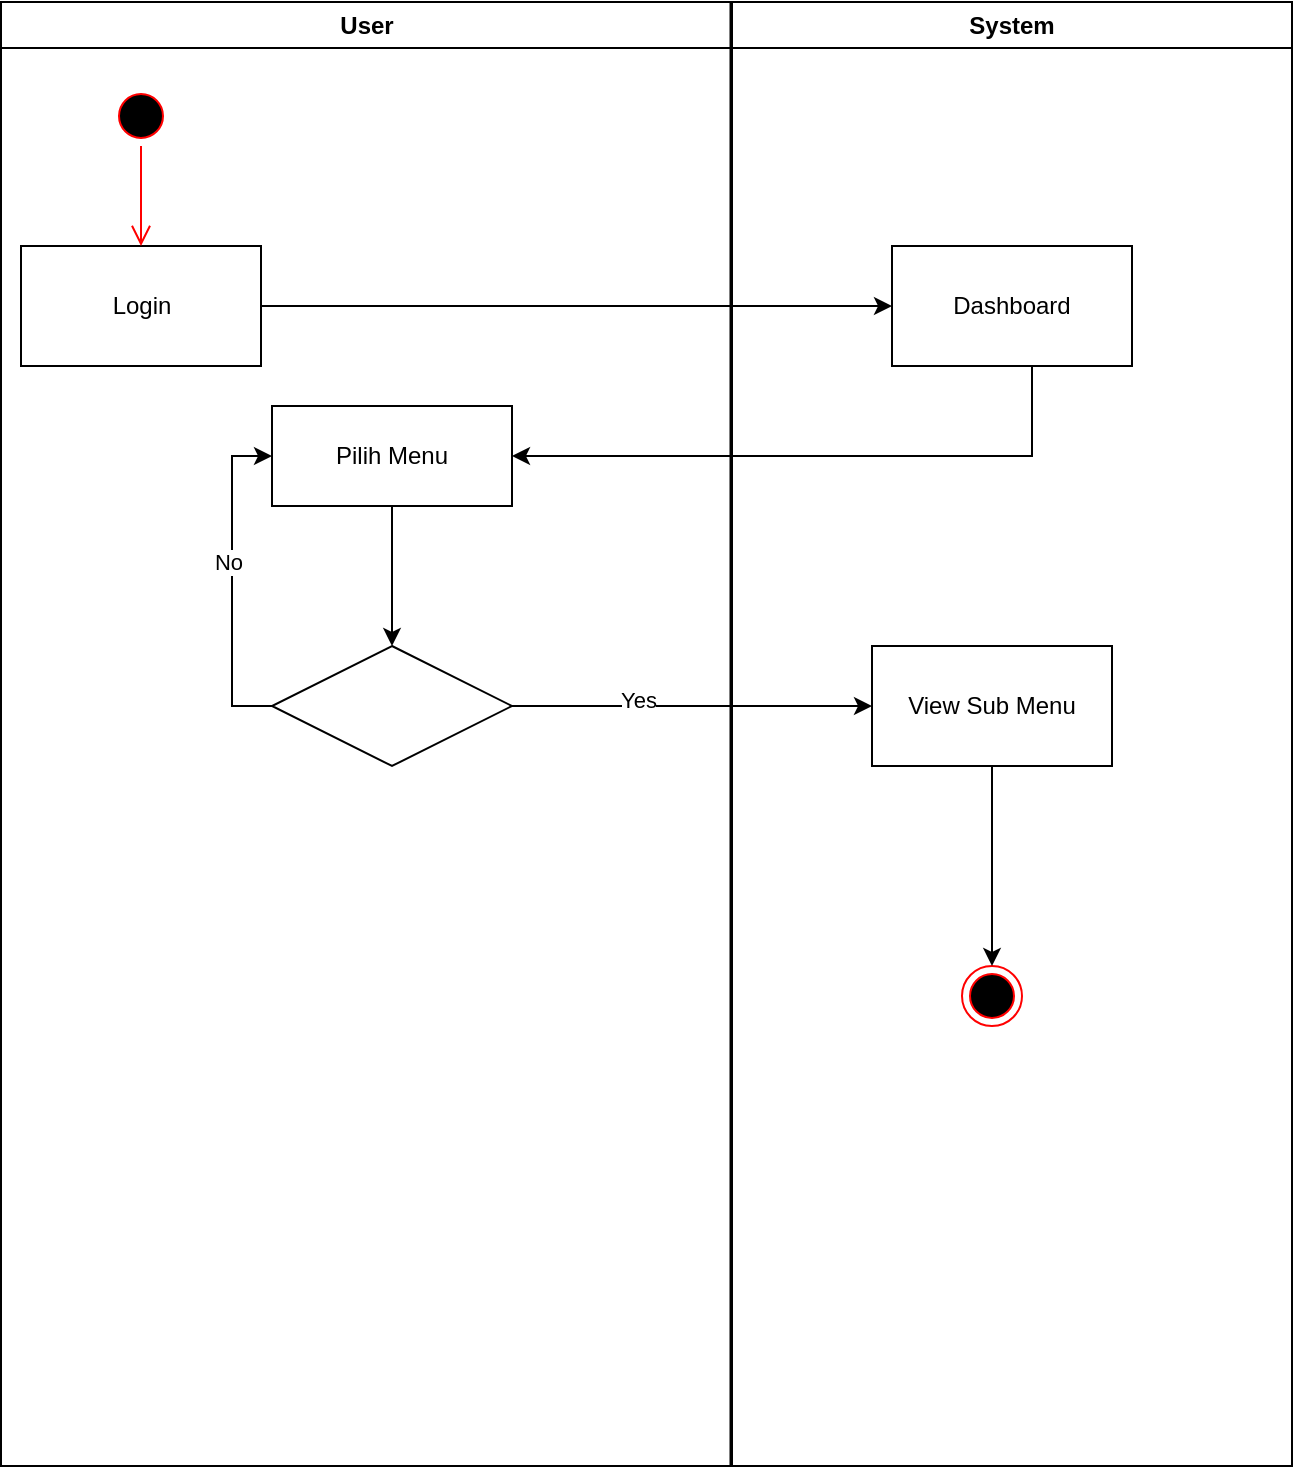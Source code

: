 <mxfile version="15.1.2" type="device"><diagram name="Page-1" id="e7e014a7-5840-1c2e-5031-d8a46d1fe8dd"><mxGraphModel dx="1240" dy="657" grid="1" gridSize="10" guides="1" tooltips="1" connect="1" arrows="1" fold="1" page="1" pageScale="1" pageWidth="1169" pageHeight="826" background="none" math="0" shadow="0"><root><mxCell id="0"/><mxCell id="1" parent="0"/><mxCell id="2" value="User" style="swimlane;whiteSpace=wrap" parent="1" vertex="1"><mxGeometry x="164.5" y="128" width="364.75" height="732" as="geometry"><mxRectangle x="164.5" y="128" width="60" height="23" as="alternateBounds"/></mxGeometry></mxCell><mxCell id="G1C8aFTnt8O2H76baVbW-44" value="Login" style="whiteSpace=wrap;html=1;rounded=0;" parent="2" vertex="1"><mxGeometry x="10" y="122" width="120" height="60" as="geometry"/></mxCell><mxCell id="G1C8aFTnt8O2H76baVbW-55" value="" style="edgeStyle=orthogonalEdgeStyle;rounded=0;orthogonalLoop=1;jettySize=auto;html=1;strokeColor=#000000;" parent="2" source="G1C8aFTnt8O2H76baVbW-52" target="G1C8aFTnt8O2H76baVbW-54" edge="1"><mxGeometry relative="1" as="geometry"/></mxCell><mxCell id="G1C8aFTnt8O2H76baVbW-52" value="Pilih Menu" style="whiteSpace=wrap;html=1;rounded=0;" parent="2" vertex="1"><mxGeometry x="135.5" y="202" width="120" height="50" as="geometry"/></mxCell><mxCell id="G1C8aFTnt8O2H76baVbW-57" style="edgeStyle=orthogonalEdgeStyle;rounded=0;orthogonalLoop=1;jettySize=auto;html=1;exitX=0;exitY=0.5;exitDx=0;exitDy=0;entryX=0;entryY=0.5;entryDx=0;entryDy=0;strokeColor=#000000;" parent="2" source="G1C8aFTnt8O2H76baVbW-54" target="G1C8aFTnt8O2H76baVbW-52" edge="1"><mxGeometry relative="1" as="geometry"/></mxCell><mxCell id="G1C8aFTnt8O2H76baVbW-58" value="No" style="edgeLabel;html=1;align=center;verticalAlign=middle;resizable=0;points=[];" parent="G1C8aFTnt8O2H76baVbW-57" vertex="1" connectable="0"><mxGeometry x="0.12" y="2" relative="1" as="geometry"><mxPoint as="offset"/></mxGeometry></mxCell><mxCell id="G1C8aFTnt8O2H76baVbW-54" value="" style="rhombus;whiteSpace=wrap;html=1;rounded=0;" parent="2" vertex="1"><mxGeometry x="135.5" y="322" width="120" height="60" as="geometry"/></mxCell><mxCell id="yEhkR_SR6RNd1cJ5iM34-6" value="" style="ellipse;html=1;shape=startState;fillColor=#000000;strokeColor=#ff0000;" vertex="1" parent="2"><mxGeometry x="55" y="42" width="30" height="30" as="geometry"/></mxCell><mxCell id="yEhkR_SR6RNd1cJ5iM34-7" value="" style="edgeStyle=orthogonalEdgeStyle;html=1;verticalAlign=bottom;endArrow=open;endSize=8;strokeColor=#ff0000;entryX=0.5;entryY=0;entryDx=0;entryDy=0;" edge="1" source="yEhkR_SR6RNd1cJ5iM34-6" parent="2" target="G1C8aFTnt8O2H76baVbW-44"><mxGeometry relative="1" as="geometry"><mxPoint x="210.5" y="142" as="targetPoint"/></mxGeometry></mxCell><mxCell id="3" value="System" style="swimlane;whiteSpace=wrap" parent="1" vertex="1"><mxGeometry x="530" y="128" width="280" height="732" as="geometry"/></mxCell><mxCell id="G1C8aFTnt8O2H76baVbW-48" value="Dashboard" style="whiteSpace=wrap;html=1;rounded=0;" parent="3" vertex="1"><mxGeometry x="80" y="122" width="120" height="60" as="geometry"/></mxCell><mxCell id="G1C8aFTnt8O2H76baVbW-61" value="View Sub Menu" style="whiteSpace=wrap;html=1;rounded=0;" parent="3" vertex="1"><mxGeometry x="70" y="322" width="120" height="60" as="geometry"/></mxCell><mxCell id="yEhkR_SR6RNd1cJ5iM34-8" value="" style="ellipse;html=1;shape=endState;fillColor=#000000;strokeColor=#ff0000;" vertex="1" parent="3"><mxGeometry x="115" y="482" width="30" height="30" as="geometry"/></mxCell><mxCell id="G1C8aFTnt8O2H76baVbW-66" value="" style="edgeStyle=orthogonalEdgeStyle;rounded=0;orthogonalLoop=1;jettySize=auto;html=1;strokeColor=#000000;entryX=0.5;entryY=0;entryDx=0;entryDy=0;" parent="3" source="G1C8aFTnt8O2H76baVbW-61" target="yEhkR_SR6RNd1cJ5iM34-8" edge="1"><mxGeometry relative="1" as="geometry"><Array as="points"/><mxPoint x="140" y="472" as="targetPoint"/></mxGeometry></mxCell><mxCell id="G1C8aFTnt8O2H76baVbW-49" value="" style="edgeStyle=orthogonalEdgeStyle;rounded=0;orthogonalLoop=1;jettySize=auto;html=1;strokeColor=#000000;" parent="1" source="G1C8aFTnt8O2H76baVbW-44" target="G1C8aFTnt8O2H76baVbW-48" edge="1"><mxGeometry relative="1" as="geometry"/></mxCell><mxCell id="G1C8aFTnt8O2H76baVbW-62" value="" style="edgeStyle=orthogonalEdgeStyle;rounded=0;orthogonalLoop=1;jettySize=auto;html=1;strokeColor=#000000;" parent="1" source="G1C8aFTnt8O2H76baVbW-54" target="G1C8aFTnt8O2H76baVbW-61" edge="1"><mxGeometry relative="1" as="geometry"/></mxCell><mxCell id="G1C8aFTnt8O2H76baVbW-63" value="Yes" style="edgeLabel;html=1;align=center;verticalAlign=middle;resizable=0;points=[];" parent="G1C8aFTnt8O2H76baVbW-62" vertex="1" connectable="0"><mxGeometry x="-0.308" y="3" relative="1" as="geometry"><mxPoint as="offset"/></mxGeometry></mxCell><mxCell id="G1C8aFTnt8O2H76baVbW-64" style="edgeStyle=orthogonalEdgeStyle;rounded=0;orthogonalLoop=1;jettySize=auto;html=1;strokeColor=#000000;entryX=1;entryY=0.5;entryDx=0;entryDy=0;" parent="1" source="G1C8aFTnt8O2H76baVbW-48" target="G1C8aFTnt8O2H76baVbW-52" edge="1"><mxGeometry relative="1" as="geometry"><mxPoint x="620" y="380" as="targetPoint"/><Array as="points"><mxPoint x="680" y="355"/></Array></mxGeometry></mxCell></root></mxGraphModel></diagram></mxfile>